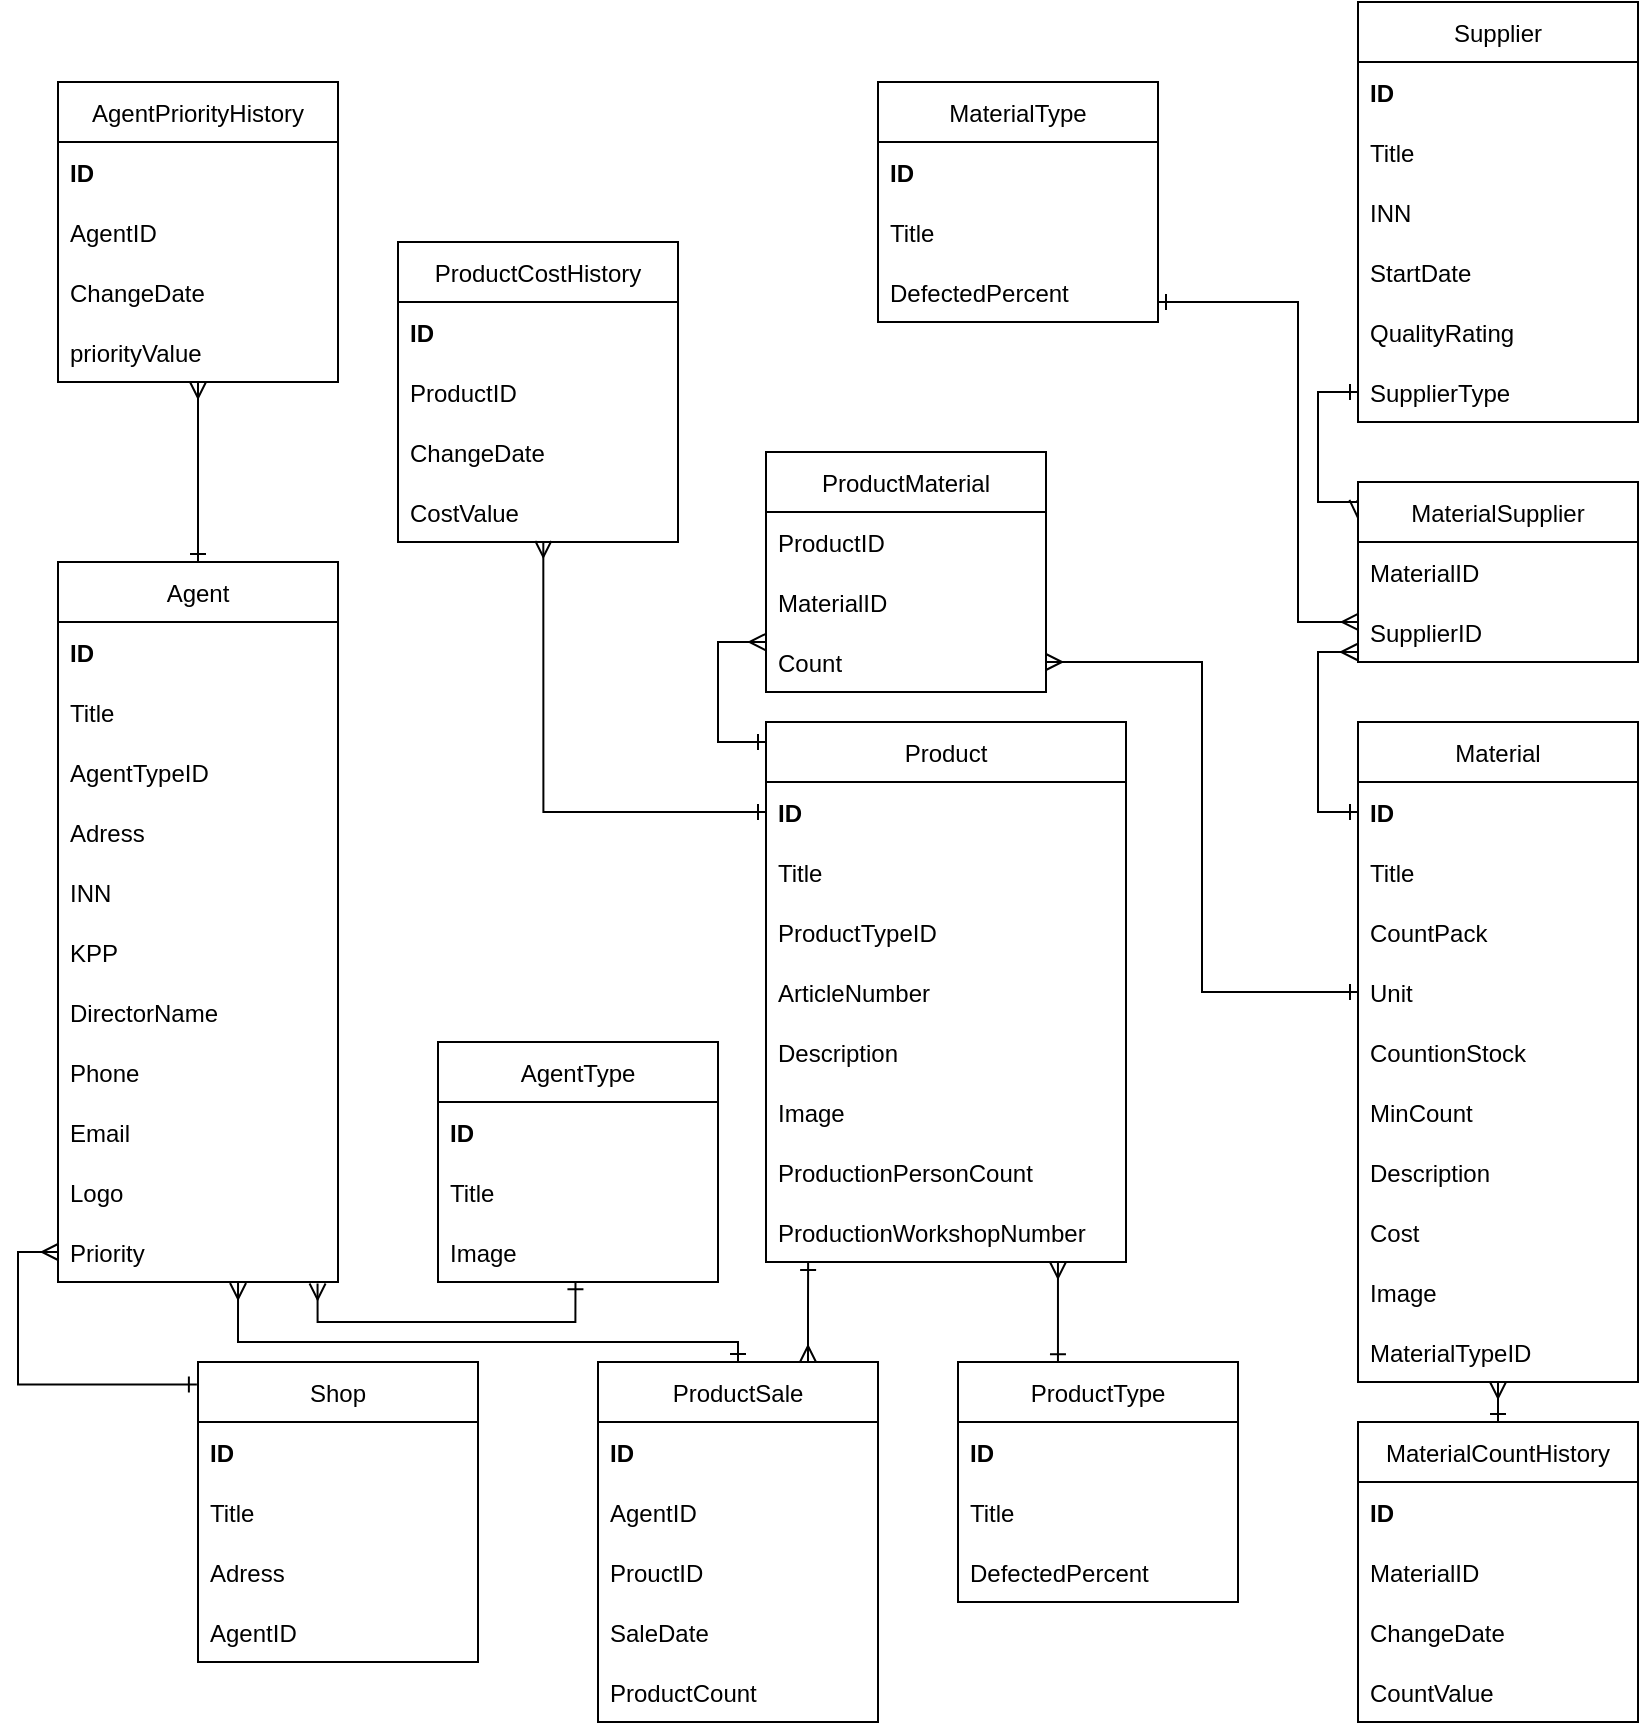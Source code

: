 <mxfile version="20.7.4" type="device"><diagram id="vbuoPZu47YV1pAS9aERZ" name="Страница 1"><mxGraphModel dx="2100" dy="1162" grid="1" gridSize="10" guides="1" tooltips="1" connect="1" arrows="1" fold="1" page="1" pageScale="1" pageWidth="827" pageHeight="1169" math="0" shadow="0"><root><mxCell id="0"/><mxCell id="1" parent="0"/><mxCell id="7ngzyC_B6rY9PtNrspxW-38" style="edgeStyle=orthogonalEdgeStyle;rounded=0;orthogonalLoop=1;jettySize=auto;html=1;exitX=0.5;exitY=0;exitDx=0;exitDy=0;endArrow=ERmany;endFill=0;startArrow=ERone;startFill=0;entryX=0.5;entryY=1;entryDx=0;entryDy=0;entryPerimeter=0;" parent="1" source="61jfUQLOkkIF65UK5F6V-4" target="7ngzyC_B6rY9PtNrspxW-37" edge="1"><mxGeometry relative="1" as="geometry"><mxPoint x="120" y="220" as="targetPoint"/><Array as="points"/></mxGeometry></mxCell><mxCell id="61jfUQLOkkIF65UK5F6V-4" value="Agent" style="swimlane;fontStyle=0;childLayout=stackLayout;horizontal=1;startSize=30;horizontalStack=0;resizeParent=1;resizeParentMax=0;resizeLast=0;collapsible=1;marginBottom=0;swimlaneLine=1;rounded=0;sketch=0;fixDash=0;" parent="1" vertex="1"><mxGeometry x="60" y="310" width="140" height="360" as="geometry"/></mxCell><mxCell id="61jfUQLOkkIF65UK5F6V-8" value="ID" style="text;strokeColor=none;fillColor=none;align=left;verticalAlign=middle;spacingLeft=4;spacingRight=4;overflow=hidden;points=[[0,0.5],[1,0.5]];portConstraint=eastwest;rotatable=0;fontStyle=1" parent="61jfUQLOkkIF65UK5F6V-4" vertex="1"><mxGeometry y="30" width="140" height="30" as="geometry"/></mxCell><mxCell id="61jfUQLOkkIF65UK5F6V-5" value="Title" style="text;strokeColor=none;fillColor=none;align=left;verticalAlign=middle;spacingLeft=4;spacingRight=4;overflow=hidden;points=[[0,0.5],[1,0.5]];portConstraint=eastwest;rotatable=0;imageAspect=1;" parent="61jfUQLOkkIF65UK5F6V-4" vertex="1"><mxGeometry y="60" width="140" height="30" as="geometry"/></mxCell><mxCell id="61jfUQLOkkIF65UK5F6V-6" value="AgentTypeID" style="text;strokeColor=none;fillColor=none;align=left;verticalAlign=middle;spacingLeft=4;spacingRight=4;overflow=hidden;points=[[0,0.5],[1,0.5]];portConstraint=eastwest;rotatable=0;" parent="61jfUQLOkkIF65UK5F6V-4" vertex="1"><mxGeometry y="90" width="140" height="30" as="geometry"/></mxCell><mxCell id="7ngzyC_B6rY9PtNrspxW-25" value="Adress" style="text;strokeColor=none;fillColor=none;align=left;verticalAlign=middle;spacingLeft=4;spacingRight=4;overflow=hidden;points=[[0,0.5],[1,0.5]];portConstraint=eastwest;rotatable=0;" parent="61jfUQLOkkIF65UK5F6V-4" vertex="1"><mxGeometry y="120" width="140" height="30" as="geometry"/></mxCell><mxCell id="7ngzyC_B6rY9PtNrspxW-24" value="INN" style="text;strokeColor=none;fillColor=none;align=left;verticalAlign=middle;spacingLeft=4;spacingRight=4;overflow=hidden;points=[[0,0.5],[1,0.5]];portConstraint=eastwest;rotatable=0;" parent="61jfUQLOkkIF65UK5F6V-4" vertex="1"><mxGeometry y="150" width="140" height="30" as="geometry"/></mxCell><mxCell id="61jfUQLOkkIF65UK5F6V-7" value="KPP" style="text;strokeColor=none;fillColor=none;align=left;verticalAlign=middle;spacingLeft=4;spacingRight=4;overflow=hidden;points=[[0,0.5],[1,0.5]];portConstraint=eastwest;rotatable=0;" parent="61jfUQLOkkIF65UK5F6V-4" vertex="1"><mxGeometry y="180" width="140" height="30" as="geometry"/></mxCell><mxCell id="7ngzyC_B6rY9PtNrspxW-27" value="DirectorName" style="text;strokeColor=none;fillColor=none;align=left;verticalAlign=middle;spacingLeft=4;spacingRight=4;overflow=hidden;points=[[0,0.5],[1,0.5]];portConstraint=eastwest;rotatable=0;" parent="61jfUQLOkkIF65UK5F6V-4" vertex="1"><mxGeometry y="210" width="140" height="30" as="geometry"/></mxCell><mxCell id="7ngzyC_B6rY9PtNrspxW-28" value="Phone" style="text;strokeColor=none;fillColor=none;align=left;verticalAlign=middle;spacingLeft=4;spacingRight=4;overflow=hidden;points=[[0,0.5],[1,0.5]];portConstraint=eastwest;rotatable=0;" parent="61jfUQLOkkIF65UK5F6V-4" vertex="1"><mxGeometry y="240" width="140" height="30" as="geometry"/></mxCell><mxCell id="7ngzyC_B6rY9PtNrspxW-26" value="Email" style="text;strokeColor=none;fillColor=none;align=left;verticalAlign=middle;spacingLeft=4;spacingRight=4;overflow=hidden;points=[[0,0.5],[1,0.5]];portConstraint=eastwest;rotatable=0;" parent="61jfUQLOkkIF65UK5F6V-4" vertex="1"><mxGeometry y="270" width="140" height="30" as="geometry"/></mxCell><mxCell id="7ngzyC_B6rY9PtNrspxW-32" value="Logo" style="text;strokeColor=none;fillColor=none;align=left;verticalAlign=middle;spacingLeft=4;spacingRight=4;overflow=hidden;points=[[0,0.5],[1,0.5]];portConstraint=eastwest;rotatable=0;" parent="61jfUQLOkkIF65UK5F6V-4" vertex="1"><mxGeometry y="300" width="140" height="30" as="geometry"/></mxCell><mxCell id="7ngzyC_B6rY9PtNrspxW-29" value="Priority" style="text;strokeColor=none;fillColor=none;align=left;verticalAlign=middle;spacingLeft=4;spacingRight=4;overflow=hidden;points=[[0,0.5],[1,0.5]];portConstraint=eastwest;rotatable=0;" parent="61jfUQLOkkIF65UK5F6V-4" vertex="1"><mxGeometry y="330" width="140" height="30" as="geometry"/></mxCell><mxCell id="7ngzyC_B6rY9PtNrspxW-33" value="AgentPriorityHistory" style="swimlane;fontStyle=0;childLayout=stackLayout;horizontal=1;startSize=30;horizontalStack=0;resizeParent=1;resizeParentMax=0;resizeLast=0;collapsible=1;marginBottom=0;" parent="1" vertex="1"><mxGeometry x="60" y="70" width="140" height="150" as="geometry"/></mxCell><mxCell id="7ngzyC_B6rY9PtNrspxW-34" value="ID" style="text;strokeColor=none;fillColor=none;align=left;verticalAlign=middle;spacingLeft=4;spacingRight=4;overflow=hidden;points=[[0,0.5],[1,0.5]];portConstraint=eastwest;rotatable=0;fontStyle=1" parent="7ngzyC_B6rY9PtNrspxW-33" vertex="1"><mxGeometry y="30" width="140" height="30" as="geometry"/></mxCell><mxCell id="7ngzyC_B6rY9PtNrspxW-35" value="AgentID" style="text;strokeColor=none;fillColor=none;align=left;verticalAlign=middle;spacingLeft=4;spacingRight=4;overflow=hidden;points=[[0,0.5],[1,0.5]];portConstraint=eastwest;rotatable=0;" parent="7ngzyC_B6rY9PtNrspxW-33" vertex="1"><mxGeometry y="60" width="140" height="30" as="geometry"/></mxCell><mxCell id="7ngzyC_B6rY9PtNrspxW-36" value="ChangeDate" style="text;strokeColor=none;fillColor=none;align=left;verticalAlign=middle;spacingLeft=4;spacingRight=4;overflow=hidden;points=[[0,0.5],[1,0.5]];portConstraint=eastwest;rotatable=0;" parent="7ngzyC_B6rY9PtNrspxW-33" vertex="1"><mxGeometry y="90" width="140" height="30" as="geometry"/></mxCell><mxCell id="7ngzyC_B6rY9PtNrspxW-37" value="priorityValue" style="text;strokeColor=none;fillColor=none;align=left;verticalAlign=middle;spacingLeft=4;spacingRight=4;overflow=hidden;points=[[0,0.5],[1,0.5]];portConstraint=eastwest;rotatable=0;" parent="7ngzyC_B6rY9PtNrspxW-33" vertex="1"><mxGeometry y="120" width="140" height="30" as="geometry"/></mxCell><mxCell id="7ngzyC_B6rY9PtNrspxW-39" value="AgentType" style="swimlane;fontStyle=0;childLayout=stackLayout;horizontal=1;startSize=30;horizontalStack=0;resizeParent=1;resizeParentMax=0;resizeLast=0;collapsible=1;marginBottom=0;" parent="1" vertex="1"><mxGeometry x="250" y="550" width="140" height="120" as="geometry"/></mxCell><mxCell id="7ngzyC_B6rY9PtNrspxW-40" value="ID" style="text;strokeColor=none;fillColor=none;align=left;verticalAlign=middle;spacingLeft=4;spacingRight=4;overflow=hidden;points=[[0,0.5],[1,0.5]];portConstraint=eastwest;rotatable=0;fontStyle=1" parent="7ngzyC_B6rY9PtNrspxW-39" vertex="1"><mxGeometry y="30" width="140" height="30" as="geometry"/></mxCell><mxCell id="7ngzyC_B6rY9PtNrspxW-41" value="Title" style="text;strokeColor=none;fillColor=none;align=left;verticalAlign=middle;spacingLeft=4;spacingRight=4;overflow=hidden;points=[[0,0.5],[1,0.5]];portConstraint=eastwest;rotatable=0;" parent="7ngzyC_B6rY9PtNrspxW-39" vertex="1"><mxGeometry y="60" width="140" height="30" as="geometry"/></mxCell><mxCell id="7ngzyC_B6rY9PtNrspxW-42" value="Image" style="text;strokeColor=none;fillColor=none;align=left;verticalAlign=middle;spacingLeft=4;spacingRight=4;overflow=hidden;points=[[0,0.5],[1,0.5]];portConstraint=eastwest;rotatable=0;" parent="7ngzyC_B6rY9PtNrspxW-39" vertex="1"><mxGeometry y="90" width="140" height="30" as="geometry"/></mxCell><mxCell id="7ngzyC_B6rY9PtNrspxW-43" style="edgeStyle=orthogonalEdgeStyle;rounded=0;orthogonalLoop=1;jettySize=auto;html=1;endArrow=ERone;endFill=0;entryX=0.491;entryY=0.986;entryDx=0;entryDy=0;entryPerimeter=0;startArrow=ERmany;startFill=0;exitX=0.927;exitY=1.024;exitDx=0;exitDy=0;exitPerimeter=0;" parent="1" source="7ngzyC_B6rY9PtNrspxW-29" target="7ngzyC_B6rY9PtNrspxW-42" edge="1"><mxGeometry relative="1" as="geometry"><mxPoint x="290" y="590" as="targetPoint"/><Array as="points"><mxPoint x="190" y="690"/><mxPoint x="319" y="690"/></Array></mxGeometry></mxCell><mxCell id="7ngzyC_B6rY9PtNrspxW-44" value="Shop" style="swimlane;fontStyle=0;childLayout=stackLayout;horizontal=1;startSize=30;horizontalStack=0;resizeParent=1;resizeParentMax=0;resizeLast=0;collapsible=1;marginBottom=0;" parent="1" vertex="1"><mxGeometry x="130" y="710" width="140" height="150" as="geometry"/></mxCell><mxCell id="7ngzyC_B6rY9PtNrspxW-45" value="ID" style="text;strokeColor=none;fillColor=none;align=left;verticalAlign=middle;spacingLeft=4;spacingRight=4;overflow=hidden;points=[[0,0.5],[1,0.5]];portConstraint=eastwest;rotatable=0;fontStyle=1" parent="7ngzyC_B6rY9PtNrspxW-44" vertex="1"><mxGeometry y="30" width="140" height="30" as="geometry"/></mxCell><mxCell id="7ngzyC_B6rY9PtNrspxW-46" value="Title" style="text;strokeColor=none;fillColor=none;align=left;verticalAlign=middle;spacingLeft=4;spacingRight=4;overflow=hidden;points=[[0,0.5],[1,0.5]];portConstraint=eastwest;rotatable=0;" parent="7ngzyC_B6rY9PtNrspxW-44" vertex="1"><mxGeometry y="60" width="140" height="30" as="geometry"/></mxCell><mxCell id="7ngzyC_B6rY9PtNrspxW-47" value="Adress" style="text;strokeColor=none;fillColor=none;align=left;verticalAlign=middle;spacingLeft=4;spacingRight=4;overflow=hidden;points=[[0,0.5],[1,0.5]];portConstraint=eastwest;rotatable=0;" parent="7ngzyC_B6rY9PtNrspxW-44" vertex="1"><mxGeometry y="90" width="140" height="30" as="geometry"/></mxCell><mxCell id="7ngzyC_B6rY9PtNrspxW-56" value="AgentID" style="text;strokeColor=none;fillColor=none;align=left;verticalAlign=middle;spacingLeft=4;spacingRight=4;overflow=hidden;points=[[0,0.5],[1,0.5]];portConstraint=eastwest;rotatable=0;" parent="7ngzyC_B6rY9PtNrspxW-44" vertex="1"><mxGeometry y="120" width="140" height="30" as="geometry"/></mxCell><mxCell id="7ngzyC_B6rY9PtNrspxW-83" style="edgeStyle=orthogonalEdgeStyle;rounded=0;orthogonalLoop=1;jettySize=auto;html=1;endArrow=ERmany;endFill=0;startArrow=ERone;startFill=0;entryX=-0.002;entryY=0.167;entryDx=0;entryDy=0;entryPerimeter=0;" parent="1" source="7ngzyC_B6rY9PtNrspxW-48" target="7ngzyC_B6rY9PtNrspxW-81" edge="1"><mxGeometry relative="1" as="geometry"><Array as="points"><mxPoint x="390" y="400"/><mxPoint x="390" y="350"/></Array></mxGeometry></mxCell><mxCell id="7ngzyC_B6rY9PtNrspxW-48" value="Product" style="swimlane;fontStyle=0;childLayout=stackLayout;horizontal=1;startSize=30;horizontalStack=0;resizeParent=1;resizeParentMax=0;resizeLast=0;collapsible=1;marginBottom=0;" parent="1" vertex="1"><mxGeometry x="414" y="390" width="180" height="270" as="geometry"/></mxCell><mxCell id="7ngzyC_B6rY9PtNrspxW-49" value="ID" style="text;strokeColor=none;fillColor=none;align=left;verticalAlign=middle;spacingLeft=4;spacingRight=4;overflow=hidden;points=[[0,0.5],[1,0.5]];portConstraint=eastwest;rotatable=0;fontStyle=1" parent="7ngzyC_B6rY9PtNrspxW-48" vertex="1"><mxGeometry y="30" width="180" height="30" as="geometry"/></mxCell><mxCell id="7ngzyC_B6rY9PtNrspxW-50" value="Title" style="text;strokeColor=none;fillColor=none;align=left;verticalAlign=middle;spacingLeft=4;spacingRight=4;overflow=hidden;points=[[0,0.5],[1,0.5]];portConstraint=eastwest;rotatable=0;" parent="7ngzyC_B6rY9PtNrspxW-48" vertex="1"><mxGeometry y="60" width="180" height="30" as="geometry"/></mxCell><mxCell id="7ngzyC_B6rY9PtNrspxW-61" value="ProductTypeID" style="text;strokeColor=none;fillColor=none;align=left;verticalAlign=middle;spacingLeft=4;spacingRight=4;overflow=hidden;points=[[0,0.5],[1,0.5]];portConstraint=eastwest;rotatable=0;" parent="7ngzyC_B6rY9PtNrspxW-48" vertex="1"><mxGeometry y="90" width="180" height="30" as="geometry"/></mxCell><mxCell id="7ngzyC_B6rY9PtNrspxW-62" value="ArticleNumber" style="text;strokeColor=none;fillColor=none;align=left;verticalAlign=middle;spacingLeft=4;spacingRight=4;overflow=hidden;points=[[0,0.5],[1,0.5]];portConstraint=eastwest;rotatable=0;" parent="7ngzyC_B6rY9PtNrspxW-48" vertex="1"><mxGeometry y="120" width="180" height="30" as="geometry"/></mxCell><mxCell id="7ngzyC_B6rY9PtNrspxW-63" value="Description" style="text;strokeColor=none;fillColor=none;align=left;verticalAlign=middle;spacingLeft=4;spacingRight=4;overflow=hidden;points=[[0,0.5],[1,0.5]];portConstraint=eastwest;rotatable=0;" parent="7ngzyC_B6rY9PtNrspxW-48" vertex="1"><mxGeometry y="150" width="180" height="30" as="geometry"/></mxCell><mxCell id="7ngzyC_B6rY9PtNrspxW-51" value="Image" style="text;strokeColor=none;fillColor=none;align=left;verticalAlign=middle;spacingLeft=4;spacingRight=4;overflow=hidden;points=[[0,0.5],[1,0.5]];portConstraint=eastwest;rotatable=0;" parent="7ngzyC_B6rY9PtNrspxW-48" vertex="1"><mxGeometry y="180" width="180" height="30" as="geometry"/></mxCell><mxCell id="7ngzyC_B6rY9PtNrspxW-65" value="ProductionPersonCount" style="text;strokeColor=none;fillColor=none;align=left;verticalAlign=middle;spacingLeft=4;spacingRight=4;overflow=hidden;points=[[0,0.5],[1,0.5]];portConstraint=eastwest;rotatable=0;" parent="7ngzyC_B6rY9PtNrspxW-48" vertex="1"><mxGeometry y="210" width="180" height="30" as="geometry"/></mxCell><mxCell id="7ngzyC_B6rY9PtNrspxW-64" value="ProductionWorkshopNumber" style="text;strokeColor=none;fillColor=none;align=left;verticalAlign=middle;spacingLeft=4;spacingRight=4;overflow=hidden;points=[[0,0.5],[1,0.5]];portConstraint=eastwest;rotatable=0;" parent="7ngzyC_B6rY9PtNrspxW-48" vertex="1"><mxGeometry y="240" width="180" height="30" as="geometry"/></mxCell><mxCell id="7ngzyC_B6rY9PtNrspxW-60" style="edgeStyle=orthogonalEdgeStyle;rounded=0;orthogonalLoop=1;jettySize=auto;html=1;entryX=0.643;entryY=1.017;entryDx=0;entryDy=0;entryPerimeter=0;endArrow=ERmany;endFill=0;startArrow=ERone;startFill=0;" parent="1" source="7ngzyC_B6rY9PtNrspxW-52" target="7ngzyC_B6rY9PtNrspxW-29" edge="1"><mxGeometry relative="1" as="geometry"><Array as="points"><mxPoint x="400" y="700"/><mxPoint x="150" y="700"/></Array></mxGeometry></mxCell><mxCell id="7ngzyC_B6rY9PtNrspxW-69" style="edgeStyle=orthogonalEdgeStyle;rounded=0;orthogonalLoop=1;jettySize=auto;html=1;exitX=0.75;exitY=0;exitDx=0;exitDy=0;entryX=0.117;entryY=1;entryDx=0;entryDy=0;entryPerimeter=0;endArrow=ERone;endFill=0;startArrow=ERmany;startFill=0;" parent="1" source="7ngzyC_B6rY9PtNrspxW-52" target="7ngzyC_B6rY9PtNrspxW-64" edge="1"><mxGeometry relative="1" as="geometry"/></mxCell><mxCell id="7ngzyC_B6rY9PtNrspxW-52" value="ProductSale" style="swimlane;fontStyle=0;childLayout=stackLayout;horizontal=1;startSize=30;horizontalStack=0;resizeParent=1;resizeParentMax=0;resizeLast=0;collapsible=1;marginBottom=0;" parent="1" vertex="1"><mxGeometry x="330" y="710" width="140" height="180" as="geometry"/></mxCell><mxCell id="7ngzyC_B6rY9PtNrspxW-53" value="ID" style="text;strokeColor=none;fillColor=none;align=left;verticalAlign=middle;spacingLeft=4;spacingRight=4;overflow=hidden;points=[[0,0.5],[1,0.5]];portConstraint=eastwest;rotatable=0;fontStyle=1" parent="7ngzyC_B6rY9PtNrspxW-52" vertex="1"><mxGeometry y="30" width="140" height="30" as="geometry"/></mxCell><mxCell id="7ngzyC_B6rY9PtNrspxW-54" value="AgentID" style="text;strokeColor=none;fillColor=none;align=left;verticalAlign=middle;spacingLeft=4;spacingRight=4;overflow=hidden;points=[[0,0.5],[1,0.5]];portConstraint=eastwest;rotatable=0;" parent="7ngzyC_B6rY9PtNrspxW-52" vertex="1"><mxGeometry y="60" width="140" height="30" as="geometry"/></mxCell><mxCell id="7ngzyC_B6rY9PtNrspxW-55" value="ProuctID" style="text;strokeColor=none;fillColor=none;align=left;verticalAlign=middle;spacingLeft=4;spacingRight=4;overflow=hidden;points=[[0,0.5],[1,0.5]];portConstraint=eastwest;rotatable=0;" parent="7ngzyC_B6rY9PtNrspxW-52" vertex="1"><mxGeometry y="90" width="140" height="30" as="geometry"/></mxCell><mxCell id="7ngzyC_B6rY9PtNrspxW-59" value="SaleDate" style="text;strokeColor=none;fillColor=none;align=left;verticalAlign=middle;spacingLeft=4;spacingRight=4;overflow=hidden;points=[[0,0.5],[1,0.5]];portConstraint=eastwest;rotatable=0;" parent="7ngzyC_B6rY9PtNrspxW-52" vertex="1"><mxGeometry y="120" width="140" height="30" as="geometry"/></mxCell><mxCell id="7ngzyC_B6rY9PtNrspxW-58" value="ProductCount" style="text;strokeColor=none;fillColor=none;align=left;verticalAlign=middle;spacingLeft=4;spacingRight=4;overflow=hidden;points=[[0,0.5],[1,0.5]];portConstraint=eastwest;rotatable=0;" parent="7ngzyC_B6rY9PtNrspxW-52" vertex="1"><mxGeometry y="150" width="140" height="30" as="geometry"/></mxCell><mxCell id="7ngzyC_B6rY9PtNrspxW-57" style="edgeStyle=orthogonalEdgeStyle;rounded=0;orthogonalLoop=1;jettySize=auto;html=1;entryX=0;entryY=0.5;entryDx=0;entryDy=0;endArrow=ERmany;endFill=0;startArrow=ERone;startFill=0;exitX=-0.004;exitY=0.075;exitDx=0;exitDy=0;exitPerimeter=0;" parent="1" source="7ngzyC_B6rY9PtNrspxW-44" target="7ngzyC_B6rY9PtNrspxW-29" edge="1"><mxGeometry relative="1" as="geometry"/></mxCell><mxCell id="7ngzyC_B6rY9PtNrspxW-71" value="ProductCostHistory" style="swimlane;fontStyle=0;childLayout=stackLayout;horizontal=1;startSize=30;horizontalStack=0;resizeParent=1;resizeParentMax=0;resizeLast=0;collapsible=1;marginBottom=0;" parent="1" vertex="1"><mxGeometry x="230" y="150" width="140" height="150" as="geometry"/></mxCell><mxCell id="7ngzyC_B6rY9PtNrspxW-72" value="ID" style="text;strokeColor=none;fillColor=none;align=left;verticalAlign=middle;spacingLeft=4;spacingRight=4;overflow=hidden;points=[[0,0.5],[1,0.5]];portConstraint=eastwest;rotatable=0;fontStyle=1" parent="7ngzyC_B6rY9PtNrspxW-71" vertex="1"><mxGeometry y="30" width="140" height="30" as="geometry"/></mxCell><mxCell id="7ngzyC_B6rY9PtNrspxW-73" value="ProductID" style="text;strokeColor=none;fillColor=none;align=left;verticalAlign=middle;spacingLeft=4;spacingRight=4;overflow=hidden;points=[[0,0.5],[1,0.5]];portConstraint=eastwest;rotatable=0;" parent="7ngzyC_B6rY9PtNrspxW-71" vertex="1"><mxGeometry y="60" width="140" height="30" as="geometry"/></mxCell><mxCell id="7ngzyC_B6rY9PtNrspxW-75" value="ChangeDate" style="text;strokeColor=none;fillColor=none;align=left;verticalAlign=middle;spacingLeft=4;spacingRight=4;overflow=hidden;points=[[0,0.5],[1,0.5]];portConstraint=eastwest;rotatable=0;" parent="7ngzyC_B6rY9PtNrspxW-71" vertex="1"><mxGeometry y="90" width="140" height="30" as="geometry"/></mxCell><mxCell id="7ngzyC_B6rY9PtNrspxW-74" value="CostValue" style="text;strokeColor=none;fillColor=none;align=left;verticalAlign=middle;spacingLeft=4;spacingRight=4;overflow=hidden;points=[[0,0.5],[1,0.5]];portConstraint=eastwest;rotatable=0;" parent="7ngzyC_B6rY9PtNrspxW-71" vertex="1"><mxGeometry y="120" width="140" height="30" as="geometry"/></mxCell><mxCell id="7ngzyC_B6rY9PtNrspxW-77" style="edgeStyle=orthogonalEdgeStyle;rounded=0;orthogonalLoop=1;jettySize=auto;html=1;exitX=0;exitY=0.5;exitDx=0;exitDy=0;entryX=0.519;entryY=0.984;entryDx=0;entryDy=0;entryPerimeter=0;endArrow=ERmany;endFill=0;startArrow=ERone;startFill=0;" parent="1" source="7ngzyC_B6rY9PtNrspxW-49" target="7ngzyC_B6rY9PtNrspxW-74" edge="1"><mxGeometry relative="1" as="geometry"/></mxCell><mxCell id="7ngzyC_B6rY9PtNrspxW-78" value="ProductMaterial" style="swimlane;fontStyle=0;childLayout=stackLayout;horizontal=1;startSize=30;horizontalStack=0;resizeParent=1;resizeParentMax=0;resizeLast=0;collapsible=1;marginBottom=0;" parent="1" vertex="1"><mxGeometry x="414" y="255" width="140" height="120" as="geometry"/></mxCell><mxCell id="7ngzyC_B6rY9PtNrspxW-79" value="ProductID" style="text;strokeColor=none;fillColor=none;align=left;verticalAlign=middle;spacingLeft=4;spacingRight=4;overflow=hidden;points=[[0,0.5],[1,0.5]];portConstraint=eastwest;rotatable=0;fontStyle=0" parent="7ngzyC_B6rY9PtNrspxW-78" vertex="1"><mxGeometry y="30" width="140" height="30" as="geometry"/></mxCell><mxCell id="7ngzyC_B6rY9PtNrspxW-80" value="MaterialID" style="text;strokeColor=none;fillColor=none;align=left;verticalAlign=middle;spacingLeft=4;spacingRight=4;overflow=hidden;points=[[0,0.5],[1,0.5]];portConstraint=eastwest;rotatable=0;fontStyle=0" parent="7ngzyC_B6rY9PtNrspxW-78" vertex="1"><mxGeometry y="60" width="140" height="30" as="geometry"/></mxCell><mxCell id="7ngzyC_B6rY9PtNrspxW-81" value="Count" style="text;strokeColor=none;fillColor=none;align=left;verticalAlign=middle;spacingLeft=4;spacingRight=4;overflow=hidden;points=[[0,0.5],[1,0.5]];portConstraint=eastwest;rotatable=0;" parent="7ngzyC_B6rY9PtNrspxW-78" vertex="1"><mxGeometry y="90" width="140" height="30" as="geometry"/></mxCell><mxCell id="7ngzyC_B6rY9PtNrspxW-84" value="Material" style="swimlane;fontStyle=0;childLayout=stackLayout;horizontal=1;startSize=30;horizontalStack=0;resizeParent=1;resizeParentMax=0;resizeLast=0;collapsible=1;marginBottom=0;" parent="1" vertex="1"><mxGeometry x="710" y="390" width="140" height="330" as="geometry"/></mxCell><mxCell id="7ngzyC_B6rY9PtNrspxW-85" value="ID" style="text;strokeColor=none;fillColor=none;align=left;verticalAlign=middle;spacingLeft=4;spacingRight=4;overflow=hidden;points=[[0,0.5],[1,0.5]];portConstraint=eastwest;rotatable=0;fontStyle=1" parent="7ngzyC_B6rY9PtNrspxW-84" vertex="1"><mxGeometry y="30" width="140" height="30" as="geometry"/></mxCell><mxCell id="7ngzyC_B6rY9PtNrspxW-91" value="Title" style="text;strokeColor=none;fillColor=none;align=left;verticalAlign=middle;spacingLeft=4;spacingRight=4;overflow=hidden;points=[[0,0.5],[1,0.5]];portConstraint=eastwest;rotatable=0;" parent="7ngzyC_B6rY9PtNrspxW-84" vertex="1"><mxGeometry y="60" width="140" height="30" as="geometry"/></mxCell><mxCell id="7ngzyC_B6rY9PtNrspxW-89" value="CountPack" style="text;strokeColor=none;fillColor=none;align=left;verticalAlign=middle;spacingLeft=4;spacingRight=4;overflow=hidden;points=[[0,0.5],[1,0.5]];portConstraint=eastwest;rotatable=0;" parent="7ngzyC_B6rY9PtNrspxW-84" vertex="1"><mxGeometry y="90" width="140" height="30" as="geometry"/></mxCell><mxCell id="7ngzyC_B6rY9PtNrspxW-90" value="Unit" style="text;strokeColor=none;fillColor=none;align=left;verticalAlign=middle;spacingLeft=4;spacingRight=4;overflow=hidden;points=[[0,0.5],[1,0.5]];portConstraint=eastwest;rotatable=0;" parent="7ngzyC_B6rY9PtNrspxW-84" vertex="1"><mxGeometry y="120" width="140" height="30" as="geometry"/></mxCell><mxCell id="7ngzyC_B6rY9PtNrspxW-88" value="CountionStock" style="text;strokeColor=none;fillColor=none;align=left;verticalAlign=middle;spacingLeft=4;spacingRight=4;overflow=hidden;points=[[0,0.5],[1,0.5]];portConstraint=eastwest;rotatable=0;" parent="7ngzyC_B6rY9PtNrspxW-84" vertex="1"><mxGeometry y="150" width="140" height="30" as="geometry"/></mxCell><mxCell id="7ngzyC_B6rY9PtNrspxW-86" value="MinCount" style="text;strokeColor=none;fillColor=none;align=left;verticalAlign=middle;spacingLeft=4;spacingRight=4;overflow=hidden;points=[[0,0.5],[1,0.5]];portConstraint=eastwest;rotatable=0;" parent="7ngzyC_B6rY9PtNrspxW-84" vertex="1"><mxGeometry y="180" width="140" height="30" as="geometry"/></mxCell><mxCell id="7ngzyC_B6rY9PtNrspxW-93" value="Description" style="text;strokeColor=none;fillColor=none;align=left;verticalAlign=middle;spacingLeft=4;spacingRight=4;overflow=hidden;points=[[0,0.5],[1,0.5]];portConstraint=eastwest;rotatable=0;" parent="7ngzyC_B6rY9PtNrspxW-84" vertex="1"><mxGeometry y="210" width="140" height="30" as="geometry"/></mxCell><mxCell id="7ngzyC_B6rY9PtNrspxW-87" value="Cost" style="text;strokeColor=none;fillColor=none;align=left;verticalAlign=middle;spacingLeft=4;spacingRight=4;overflow=hidden;points=[[0,0.5],[1,0.5]];portConstraint=eastwest;rotatable=0;" parent="7ngzyC_B6rY9PtNrspxW-84" vertex="1"><mxGeometry y="240" width="140" height="30" as="geometry"/></mxCell><mxCell id="7ngzyC_B6rY9PtNrspxW-94" value="Image" style="text;strokeColor=none;fillColor=none;align=left;verticalAlign=middle;spacingLeft=4;spacingRight=4;overflow=hidden;points=[[0,0.5],[1,0.5]];portConstraint=eastwest;rotatable=0;" parent="7ngzyC_B6rY9PtNrspxW-84" vertex="1"><mxGeometry y="270" width="140" height="30" as="geometry"/></mxCell><mxCell id="7ngzyC_B6rY9PtNrspxW-92" value="MaterialTypeID" style="text;strokeColor=none;fillColor=none;align=left;verticalAlign=middle;spacingLeft=4;spacingRight=4;overflow=hidden;points=[[0,0.5],[1,0.5]];portConstraint=eastwest;rotatable=0;" parent="7ngzyC_B6rY9PtNrspxW-84" vertex="1"><mxGeometry y="300" width="140" height="30" as="geometry"/></mxCell><mxCell id="7ngzyC_B6rY9PtNrspxW-95" style="edgeStyle=orthogonalEdgeStyle;rounded=0;orthogonalLoop=1;jettySize=auto;html=1;endArrow=ERone;endFill=0;startArrow=ERmany;startFill=0;exitX=1;exitY=0.5;exitDx=0;exitDy=0;" parent="1" source="7ngzyC_B6rY9PtNrspxW-81" target="7ngzyC_B6rY9PtNrspxW-90" edge="1"><mxGeometry relative="1" as="geometry"><Array as="points"><mxPoint x="632" y="360"/><mxPoint x="632" y="525"/></Array></mxGeometry></mxCell><mxCell id="7ngzyC_B6rY9PtNrspxW-102" style="edgeStyle=orthogonalEdgeStyle;rounded=0;orthogonalLoop=1;jettySize=auto;html=1;entryX=0.5;entryY=1;entryDx=0;entryDy=0;endArrow=ERmany;endFill=0;startArrow=ERone;startFill=0;" parent="1" source="7ngzyC_B6rY9PtNrspxW-96" target="7ngzyC_B6rY9PtNrspxW-84" edge="1"><mxGeometry relative="1" as="geometry"/></mxCell><mxCell id="7ngzyC_B6rY9PtNrspxW-96" value="MaterialCountHistory" style="swimlane;fontStyle=0;childLayout=stackLayout;horizontal=1;startSize=30;horizontalStack=0;resizeParent=1;resizeParentMax=0;resizeLast=0;collapsible=1;marginBottom=0;" parent="1" vertex="1"><mxGeometry x="710" y="740" width="140" height="150" as="geometry"/></mxCell><mxCell id="7ngzyC_B6rY9PtNrspxW-97" value="ID" style="text;strokeColor=none;fillColor=none;align=left;verticalAlign=middle;spacingLeft=4;spacingRight=4;overflow=hidden;points=[[0,0.5],[1,0.5]];portConstraint=eastwest;rotatable=0;fontStyle=1" parent="7ngzyC_B6rY9PtNrspxW-96" vertex="1"><mxGeometry y="30" width="140" height="30" as="geometry"/></mxCell><mxCell id="7ngzyC_B6rY9PtNrspxW-98" value="MaterialID" style="text;strokeColor=none;fillColor=none;align=left;verticalAlign=middle;spacingLeft=4;spacingRight=4;overflow=hidden;points=[[0,0.5],[1,0.5]];portConstraint=eastwest;rotatable=0;" parent="7ngzyC_B6rY9PtNrspxW-96" vertex="1"><mxGeometry y="60" width="140" height="30" as="geometry"/></mxCell><mxCell id="7ngzyC_B6rY9PtNrspxW-100" value="ChangeDate" style="text;strokeColor=none;fillColor=none;align=left;verticalAlign=middle;spacingLeft=4;spacingRight=4;overflow=hidden;points=[[0,0.5],[1,0.5]];portConstraint=eastwest;rotatable=0;" parent="7ngzyC_B6rY9PtNrspxW-96" vertex="1"><mxGeometry y="90" width="140" height="30" as="geometry"/></mxCell><mxCell id="7ngzyC_B6rY9PtNrspxW-99" value="CountValue" style="text;strokeColor=none;fillColor=none;align=left;verticalAlign=middle;spacingLeft=4;spacingRight=4;overflow=hidden;points=[[0,0.5],[1,0.5]];portConstraint=eastwest;rotatable=0;" parent="7ngzyC_B6rY9PtNrspxW-96" vertex="1"><mxGeometry y="120" width="140" height="30" as="geometry"/></mxCell><mxCell id="7ngzyC_B6rY9PtNrspxW-107" style="edgeStyle=orthogonalEdgeStyle;rounded=0;orthogonalLoop=1;jettySize=auto;html=1;entryX=0.811;entryY=1;entryDx=0;entryDy=0;entryPerimeter=0;endArrow=ERmany;endFill=0;startArrow=ERone;startFill=0;exitX=0.357;exitY=0.001;exitDx=0;exitDy=0;exitPerimeter=0;" parent="1" target="7ngzyC_B6rY9PtNrspxW-64" edge="1" source="7ngzyC_B6rY9PtNrspxW-103"><mxGeometry relative="1" as="geometry"><Array as="points"/><mxPoint x="560" y="709" as="sourcePoint"/></mxGeometry></mxCell><mxCell id="7ngzyC_B6rY9PtNrspxW-103" value="ProductType" style="swimlane;fontStyle=0;childLayout=stackLayout;horizontal=1;startSize=30;horizontalStack=0;resizeParent=1;resizeParentMax=0;resizeLast=0;collapsible=1;marginBottom=0;" parent="1" vertex="1"><mxGeometry x="510" y="710" width="140" height="120" as="geometry"/></mxCell><mxCell id="7ngzyC_B6rY9PtNrspxW-104" value="ID" style="text;strokeColor=none;fillColor=none;align=left;verticalAlign=middle;spacingLeft=4;spacingRight=4;overflow=hidden;points=[[0,0.5],[1,0.5]];portConstraint=eastwest;rotatable=0;fontStyle=1" parent="7ngzyC_B6rY9PtNrspxW-103" vertex="1"><mxGeometry y="30" width="140" height="30" as="geometry"/></mxCell><mxCell id="7ngzyC_B6rY9PtNrspxW-105" value="Title" style="text;strokeColor=none;fillColor=none;align=left;verticalAlign=middle;spacingLeft=4;spacingRight=4;overflow=hidden;points=[[0,0.5],[1,0.5]];portConstraint=eastwest;rotatable=0;" parent="7ngzyC_B6rY9PtNrspxW-103" vertex="1"><mxGeometry y="60" width="140" height="30" as="geometry"/></mxCell><mxCell id="7ngzyC_B6rY9PtNrspxW-106" value="DefectedPercent" style="text;strokeColor=none;fillColor=none;align=left;verticalAlign=middle;spacingLeft=4;spacingRight=4;overflow=hidden;points=[[0,0.5],[1,0.5]];portConstraint=eastwest;rotatable=0;" parent="7ngzyC_B6rY9PtNrspxW-103" vertex="1"><mxGeometry y="90" width="140" height="30" as="geometry"/></mxCell><mxCell id="7ngzyC_B6rY9PtNrspxW-120" style="edgeStyle=orthogonalEdgeStyle;rounded=0;orthogonalLoop=1;jettySize=auto;html=1;exitX=-0.002;exitY=0.1;exitDx=0;exitDy=0;entryX=0;entryY=0.5;entryDx=0;entryDy=0;endArrow=ERone;endFill=0;startArrow=ERmany;startFill=0;exitPerimeter=0;" parent="1" source="7ngzyC_B6rY9PtNrspxW-108" target="7ngzyC_B6rY9PtNrspxW-118" edge="1"><mxGeometry relative="1" as="geometry"><Array as="points"><mxPoint x="690" y="280"/><mxPoint x="690" y="225"/></Array></mxGeometry></mxCell><mxCell id="7ngzyC_B6rY9PtNrspxW-108" value="MaterialSupplier" style="swimlane;fontStyle=0;childLayout=stackLayout;horizontal=1;startSize=30;horizontalStack=0;resizeParent=1;resizeParentMax=0;resizeLast=0;collapsible=1;marginBottom=0;" parent="1" vertex="1"><mxGeometry x="710" y="270" width="140" height="90" as="geometry"/></mxCell><mxCell id="7ngzyC_B6rY9PtNrspxW-109" value="MaterialID" style="text;strokeColor=none;fillColor=none;align=left;verticalAlign=middle;spacingLeft=4;spacingRight=4;overflow=hidden;points=[[0,0.5],[1,0.5]];portConstraint=eastwest;rotatable=0;fontStyle=0" parent="7ngzyC_B6rY9PtNrspxW-108" vertex="1"><mxGeometry y="30" width="140" height="30" as="geometry"/></mxCell><mxCell id="7ngzyC_B6rY9PtNrspxW-110" value="SupplierID" style="text;strokeColor=none;fillColor=none;align=left;verticalAlign=middle;spacingLeft=4;spacingRight=4;overflow=hidden;points=[[0,0.5],[1,0.5]];portConstraint=eastwest;rotatable=0;fontStyle=0" parent="7ngzyC_B6rY9PtNrspxW-108" vertex="1"><mxGeometry y="60" width="140" height="30" as="geometry"/></mxCell><mxCell id="7ngzyC_B6rY9PtNrspxW-112" style="edgeStyle=orthogonalEdgeStyle;rounded=0;orthogonalLoop=1;jettySize=auto;html=1;entryX=-0.003;entryY=0.828;entryDx=0;entryDy=0;endArrow=ERmany;endFill=0;startArrow=ERone;startFill=0;entryPerimeter=0;" parent="1" source="7ngzyC_B6rY9PtNrspxW-85" target="7ngzyC_B6rY9PtNrspxW-110" edge="1"><mxGeometry relative="1" as="geometry"><Array as="points"><mxPoint x="690" y="435"/><mxPoint x="690" y="355"/><mxPoint x="710" y="355"/></Array></mxGeometry></mxCell><mxCell id="7ngzyC_B6rY9PtNrspxW-113" value="Supplier" style="swimlane;fontStyle=0;childLayout=stackLayout;horizontal=1;startSize=30;horizontalStack=0;resizeParent=1;resizeParentMax=0;resizeLast=0;collapsible=1;marginBottom=0;" parent="1" vertex="1"><mxGeometry x="710" y="30" width="140" height="210" as="geometry"/></mxCell><mxCell id="7ngzyC_B6rY9PtNrspxW-114" value="ID" style="text;strokeColor=none;fillColor=none;align=left;verticalAlign=middle;spacingLeft=4;spacingRight=4;overflow=hidden;points=[[0,0.5],[1,0.5]];portConstraint=eastwest;rotatable=0;fontStyle=1" parent="7ngzyC_B6rY9PtNrspxW-113" vertex="1"><mxGeometry y="30" width="140" height="30" as="geometry"/></mxCell><mxCell id="7ngzyC_B6rY9PtNrspxW-119" value="Title" style="text;strokeColor=none;fillColor=none;align=left;verticalAlign=middle;spacingLeft=4;spacingRight=4;overflow=hidden;points=[[0,0.5],[1,0.5]];portConstraint=eastwest;rotatable=0;" parent="7ngzyC_B6rY9PtNrspxW-113" vertex="1"><mxGeometry y="60" width="140" height="30" as="geometry"/></mxCell><mxCell id="7ngzyC_B6rY9PtNrspxW-115" value="INN" style="text;strokeColor=none;fillColor=none;align=left;verticalAlign=middle;spacingLeft=4;spacingRight=4;overflow=hidden;points=[[0,0.5],[1,0.5]];portConstraint=eastwest;rotatable=0;" parent="7ngzyC_B6rY9PtNrspxW-113" vertex="1"><mxGeometry y="90" width="140" height="30" as="geometry"/></mxCell><mxCell id="7ngzyC_B6rY9PtNrspxW-117" value="StartDate" style="text;strokeColor=none;fillColor=none;align=left;verticalAlign=middle;spacingLeft=4;spacingRight=4;overflow=hidden;points=[[0,0.5],[1,0.5]];portConstraint=eastwest;rotatable=0;" parent="7ngzyC_B6rY9PtNrspxW-113" vertex="1"><mxGeometry y="120" width="140" height="30" as="geometry"/></mxCell><mxCell id="7ngzyC_B6rY9PtNrspxW-116" value="QualityRating" style="text;strokeColor=none;fillColor=none;align=left;verticalAlign=middle;spacingLeft=4;spacingRight=4;overflow=hidden;points=[[0,0.5],[1,0.5]];portConstraint=eastwest;rotatable=0;" parent="7ngzyC_B6rY9PtNrspxW-113" vertex="1"><mxGeometry y="150" width="140" height="30" as="geometry"/></mxCell><mxCell id="7ngzyC_B6rY9PtNrspxW-118" value="SupplierType" style="text;strokeColor=none;fillColor=none;align=left;verticalAlign=middle;spacingLeft=4;spacingRight=4;overflow=hidden;points=[[0,0.5],[1,0.5]];portConstraint=eastwest;rotatable=0;" parent="7ngzyC_B6rY9PtNrspxW-113" vertex="1"><mxGeometry y="180" width="140" height="30" as="geometry"/></mxCell><mxCell id="TmYTCRpf5EJYwt3rVVsT-1" value="MaterialType" style="swimlane;fontStyle=0;childLayout=stackLayout;horizontal=1;startSize=30;horizontalStack=0;resizeParent=1;resizeParentMax=0;resizeLast=0;collapsible=1;marginBottom=0;" vertex="1" parent="1"><mxGeometry x="470" y="70" width="140" height="120" as="geometry"/></mxCell><mxCell id="TmYTCRpf5EJYwt3rVVsT-2" value="ID" style="text;strokeColor=none;fillColor=none;align=left;verticalAlign=middle;spacingLeft=4;spacingRight=4;overflow=hidden;points=[[0,0.5],[1,0.5]];portConstraint=eastwest;rotatable=0;fontStyle=1" vertex="1" parent="TmYTCRpf5EJYwt3rVVsT-1"><mxGeometry y="30" width="140" height="30" as="geometry"/></mxCell><mxCell id="TmYTCRpf5EJYwt3rVVsT-3" value="Title" style="text;strokeColor=none;fillColor=none;align=left;verticalAlign=middle;spacingLeft=4;spacingRight=4;overflow=hidden;points=[[0,0.5],[1,0.5]];portConstraint=eastwest;rotatable=0;" vertex="1" parent="TmYTCRpf5EJYwt3rVVsT-1"><mxGeometry y="60" width="140" height="30" as="geometry"/></mxCell><mxCell id="TmYTCRpf5EJYwt3rVVsT-4" value="DefectedPercent" style="text;strokeColor=none;fillColor=none;align=left;verticalAlign=middle;spacingLeft=4;spacingRight=4;overflow=hidden;points=[[0,0.5],[1,0.5]];portConstraint=eastwest;rotatable=0;" vertex="1" parent="TmYTCRpf5EJYwt3rVVsT-1"><mxGeometry y="90" width="140" height="30" as="geometry"/></mxCell><mxCell id="TmYTCRpf5EJYwt3rVVsT-6" style="edgeStyle=orthogonalEdgeStyle;rounded=0;orthogonalLoop=1;jettySize=auto;html=1;endArrow=ERone;endFill=0;startArrow=ERmany;startFill=0;exitX=0;exitY=0.333;exitDx=0;exitDy=0;exitPerimeter=0;" edge="1" parent="1" source="7ngzyC_B6rY9PtNrspxW-110"><mxGeometry relative="1" as="geometry"><mxPoint x="690" y="340" as="sourcePoint"/><mxPoint x="610" y="180" as="targetPoint"/><Array as="points"><mxPoint x="680" y="340"/><mxPoint x="680" y="180"/><mxPoint x="610" y="180"/></Array></mxGeometry></mxCell></root></mxGraphModel></diagram></mxfile>